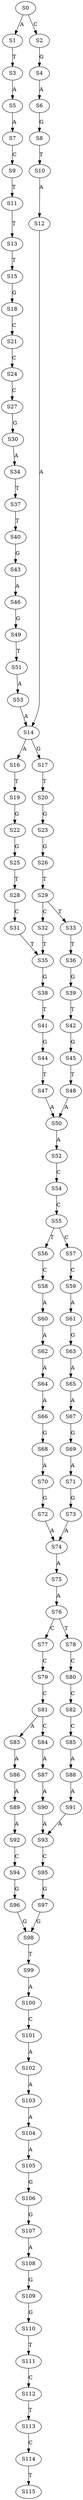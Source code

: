strict digraph  {
	S0 -> S1 [ label = A ];
	S0 -> S2 [ label = C ];
	S1 -> S3 [ label = T ];
	S2 -> S4 [ label = G ];
	S3 -> S5 [ label = A ];
	S4 -> S6 [ label = A ];
	S5 -> S7 [ label = A ];
	S6 -> S8 [ label = G ];
	S7 -> S9 [ label = C ];
	S8 -> S10 [ label = T ];
	S9 -> S11 [ label = T ];
	S10 -> S12 [ label = A ];
	S11 -> S13 [ label = T ];
	S12 -> S14 [ label = A ];
	S13 -> S15 [ label = T ];
	S14 -> S16 [ label = A ];
	S14 -> S17 [ label = G ];
	S15 -> S18 [ label = G ];
	S16 -> S19 [ label = T ];
	S17 -> S20 [ label = T ];
	S18 -> S21 [ label = C ];
	S19 -> S22 [ label = G ];
	S20 -> S23 [ label = G ];
	S21 -> S24 [ label = C ];
	S22 -> S25 [ label = G ];
	S23 -> S26 [ label = G ];
	S24 -> S27 [ label = C ];
	S25 -> S28 [ label = T ];
	S26 -> S29 [ label = T ];
	S27 -> S30 [ label = G ];
	S28 -> S31 [ label = C ];
	S29 -> S32 [ label = C ];
	S29 -> S33 [ label = T ];
	S30 -> S34 [ label = A ];
	S31 -> S35 [ label = T ];
	S32 -> S35 [ label = T ];
	S33 -> S36 [ label = T ];
	S34 -> S37 [ label = T ];
	S35 -> S38 [ label = G ];
	S36 -> S39 [ label = G ];
	S37 -> S40 [ label = T ];
	S38 -> S41 [ label = T ];
	S39 -> S42 [ label = T ];
	S40 -> S43 [ label = G ];
	S41 -> S44 [ label = G ];
	S42 -> S45 [ label = G ];
	S43 -> S46 [ label = A ];
	S44 -> S47 [ label = T ];
	S45 -> S48 [ label = T ];
	S46 -> S49 [ label = G ];
	S47 -> S50 [ label = A ];
	S48 -> S50 [ label = A ];
	S49 -> S51 [ label = T ];
	S50 -> S52 [ label = A ];
	S51 -> S53 [ label = A ];
	S52 -> S54 [ label = C ];
	S53 -> S14 [ label = A ];
	S54 -> S55 [ label = C ];
	S55 -> S56 [ label = T ];
	S55 -> S57 [ label = C ];
	S56 -> S58 [ label = C ];
	S57 -> S59 [ label = C ];
	S58 -> S60 [ label = A ];
	S59 -> S61 [ label = A ];
	S60 -> S62 [ label = A ];
	S61 -> S63 [ label = G ];
	S62 -> S64 [ label = A ];
	S63 -> S65 [ label = A ];
	S64 -> S66 [ label = A ];
	S65 -> S67 [ label = A ];
	S66 -> S68 [ label = G ];
	S67 -> S69 [ label = G ];
	S68 -> S70 [ label = A ];
	S69 -> S71 [ label = A ];
	S70 -> S72 [ label = G ];
	S71 -> S73 [ label = G ];
	S72 -> S74 [ label = A ];
	S73 -> S74 [ label = A ];
	S74 -> S75 [ label = A ];
	S75 -> S76 [ label = A ];
	S76 -> S77 [ label = C ];
	S76 -> S78 [ label = T ];
	S77 -> S79 [ label = C ];
	S78 -> S80 [ label = C ];
	S79 -> S81 [ label = C ];
	S80 -> S82 [ label = C ];
	S81 -> S83 [ label = A ];
	S81 -> S84 [ label = C ];
	S82 -> S85 [ label = C ];
	S83 -> S86 [ label = A ];
	S84 -> S87 [ label = A ];
	S85 -> S88 [ label = A ];
	S86 -> S89 [ label = A ];
	S87 -> S90 [ label = A ];
	S88 -> S91 [ label = A ];
	S89 -> S92 [ label = A ];
	S90 -> S93 [ label = A ];
	S91 -> S93 [ label = A ];
	S92 -> S94 [ label = C ];
	S93 -> S95 [ label = C ];
	S94 -> S96 [ label = G ];
	S95 -> S97 [ label = G ];
	S96 -> S98 [ label = G ];
	S97 -> S98 [ label = G ];
	S98 -> S99 [ label = T ];
	S99 -> S100 [ label = A ];
	S100 -> S101 [ label = C ];
	S101 -> S102 [ label = A ];
	S102 -> S103 [ label = A ];
	S103 -> S104 [ label = A ];
	S104 -> S105 [ label = A ];
	S105 -> S106 [ label = G ];
	S106 -> S107 [ label = G ];
	S107 -> S108 [ label = A ];
	S108 -> S109 [ label = G ];
	S109 -> S110 [ label = G ];
	S110 -> S111 [ label = T ];
	S111 -> S112 [ label = C ];
	S112 -> S113 [ label = T ];
	S113 -> S114 [ label = C ];
	S114 -> S115 [ label = T ];
}

